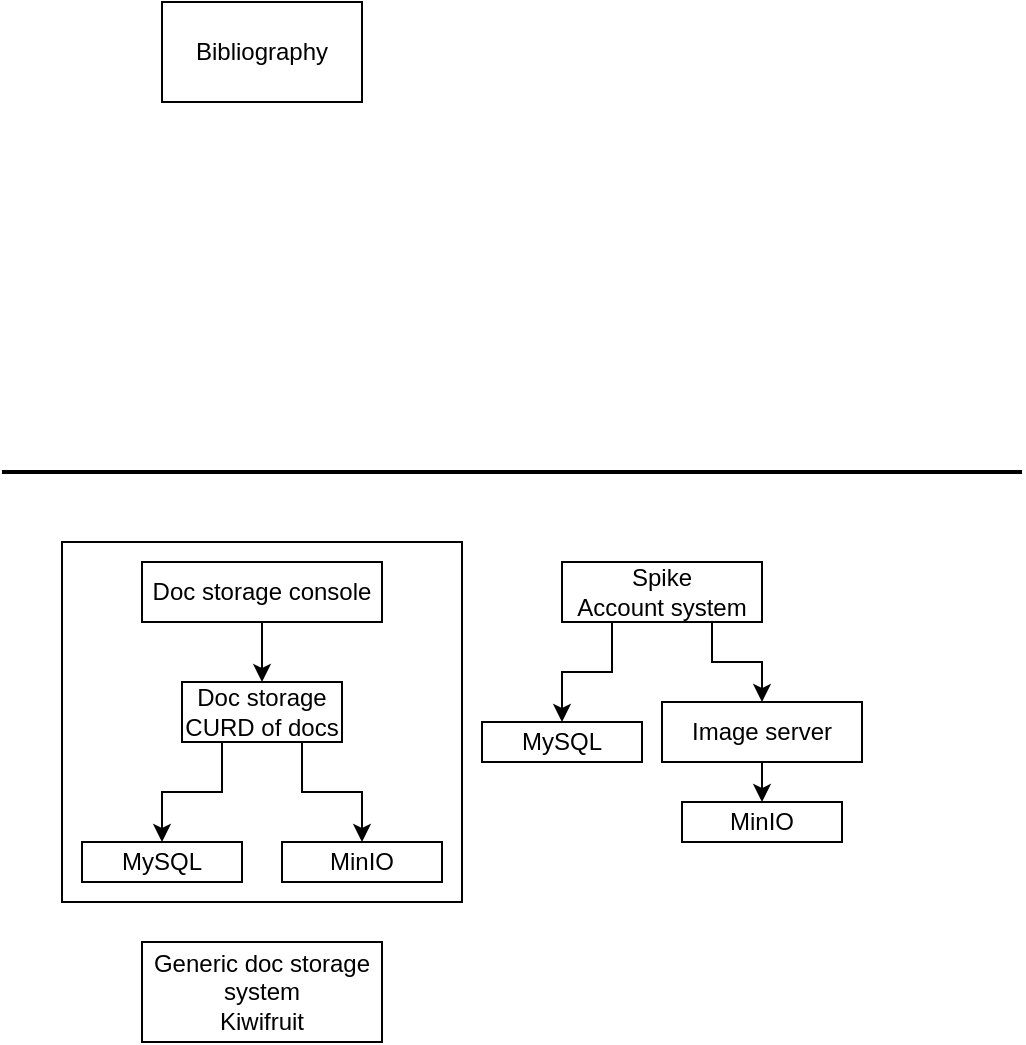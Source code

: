 <mxfile version="21.7.5" type="github">
  <diagram name="第 1 页" id="wmOBlcFbSkTfk7JZkZF6">
    <mxGraphModel dx="830" dy="447" grid="1" gridSize="10" guides="1" tooltips="1" connect="1" arrows="1" fold="1" page="1" pageScale="1" pageWidth="827" pageHeight="1169" math="0" shadow="0">
      <root>
        <mxCell id="0" />
        <mxCell id="1" parent="0" />
        <mxCell id="1VHrAK_xfgDxBDiNt9MA-17" value="" style="rounded=0;whiteSpace=wrap;html=1;" vertex="1" parent="1">
          <mxGeometry x="90" y="320" width="200" height="180" as="geometry" />
        </mxCell>
        <mxCell id="1VHrAK_xfgDxBDiNt9MA-5" style="edgeStyle=orthogonalEdgeStyle;rounded=0;orthogonalLoop=1;jettySize=auto;html=1;exitX=0.25;exitY=1;exitDx=0;exitDy=0;entryX=0.5;entryY=0;entryDx=0;entryDy=0;" edge="1" parent="1" source="1VHrAK_xfgDxBDiNt9MA-1" target="1VHrAK_xfgDxBDiNt9MA-3">
          <mxGeometry relative="1" as="geometry" />
        </mxCell>
        <mxCell id="1VHrAK_xfgDxBDiNt9MA-6" style="edgeStyle=orthogonalEdgeStyle;rounded=0;orthogonalLoop=1;jettySize=auto;html=1;exitX=0.75;exitY=1;exitDx=0;exitDy=0;entryX=0.5;entryY=0;entryDx=0;entryDy=0;" edge="1" parent="1" source="1VHrAK_xfgDxBDiNt9MA-1" target="1VHrAK_xfgDxBDiNt9MA-4">
          <mxGeometry relative="1" as="geometry" />
        </mxCell>
        <mxCell id="1VHrAK_xfgDxBDiNt9MA-1" value="Doc storage&lt;br&gt;CURD of docs" style="rounded=0;whiteSpace=wrap;html=1;" vertex="1" parent="1">
          <mxGeometry x="150" y="390" width="80" height="30" as="geometry" />
        </mxCell>
        <mxCell id="1VHrAK_xfgDxBDiNt9MA-10" style="edgeStyle=orthogonalEdgeStyle;rounded=0;orthogonalLoop=1;jettySize=auto;html=1;exitX=0.25;exitY=1;exitDx=0;exitDy=0;entryX=0.5;entryY=0;entryDx=0;entryDy=0;" edge="1" parent="1" source="1VHrAK_xfgDxBDiNt9MA-2" target="1VHrAK_xfgDxBDiNt9MA-9">
          <mxGeometry relative="1" as="geometry" />
        </mxCell>
        <mxCell id="1VHrAK_xfgDxBDiNt9MA-11" style="edgeStyle=orthogonalEdgeStyle;rounded=0;orthogonalLoop=1;jettySize=auto;html=1;exitX=0.75;exitY=1;exitDx=0;exitDy=0;entryX=0.5;entryY=0;entryDx=0;entryDy=0;" edge="1" parent="1" source="1VHrAK_xfgDxBDiNt9MA-2" target="1VHrAK_xfgDxBDiNt9MA-8">
          <mxGeometry relative="1" as="geometry" />
        </mxCell>
        <mxCell id="1VHrAK_xfgDxBDiNt9MA-2" value="Spike&lt;br&gt;Account system" style="rounded=0;whiteSpace=wrap;html=1;" vertex="1" parent="1">
          <mxGeometry x="340" y="330" width="100" height="30" as="geometry" />
        </mxCell>
        <mxCell id="1VHrAK_xfgDxBDiNt9MA-3" value="MySQL" style="rounded=0;whiteSpace=wrap;html=1;" vertex="1" parent="1">
          <mxGeometry x="100" y="470" width="80" height="20" as="geometry" />
        </mxCell>
        <mxCell id="1VHrAK_xfgDxBDiNt9MA-4" value="MinIO" style="rounded=0;whiteSpace=wrap;html=1;" vertex="1" parent="1">
          <mxGeometry x="200" y="470" width="80" height="20" as="geometry" />
        </mxCell>
        <mxCell id="1VHrAK_xfgDxBDiNt9MA-14" style="edgeStyle=orthogonalEdgeStyle;rounded=0;orthogonalLoop=1;jettySize=auto;html=1;exitX=0.5;exitY=1;exitDx=0;exitDy=0;entryX=0.5;entryY=0;entryDx=0;entryDy=0;" edge="1" parent="1" source="1VHrAK_xfgDxBDiNt9MA-8" target="1VHrAK_xfgDxBDiNt9MA-13">
          <mxGeometry relative="1" as="geometry" />
        </mxCell>
        <mxCell id="1VHrAK_xfgDxBDiNt9MA-8" value="Image server" style="rounded=0;whiteSpace=wrap;html=1;" vertex="1" parent="1">
          <mxGeometry x="390" y="400" width="100" height="30" as="geometry" />
        </mxCell>
        <mxCell id="1VHrAK_xfgDxBDiNt9MA-9" value="MySQL" style="rounded=0;whiteSpace=wrap;html=1;" vertex="1" parent="1">
          <mxGeometry x="300" y="410" width="80" height="20" as="geometry" />
        </mxCell>
        <mxCell id="1VHrAK_xfgDxBDiNt9MA-13" value="MinIO" style="rounded=0;whiteSpace=wrap;html=1;" vertex="1" parent="1">
          <mxGeometry x="400" y="450" width="80" height="20" as="geometry" />
        </mxCell>
        <mxCell id="1VHrAK_xfgDxBDiNt9MA-16" style="edgeStyle=orthogonalEdgeStyle;rounded=0;orthogonalLoop=1;jettySize=auto;html=1;exitX=0.5;exitY=1;exitDx=0;exitDy=0;entryX=0.5;entryY=0;entryDx=0;entryDy=0;" edge="1" parent="1" source="1VHrAK_xfgDxBDiNt9MA-15" target="1VHrAK_xfgDxBDiNt9MA-1">
          <mxGeometry relative="1" as="geometry" />
        </mxCell>
        <mxCell id="1VHrAK_xfgDxBDiNt9MA-15" value="Doc storage console" style="rounded=0;whiteSpace=wrap;html=1;" vertex="1" parent="1">
          <mxGeometry x="130" y="330" width="120" height="30" as="geometry" />
        </mxCell>
        <mxCell id="1VHrAK_xfgDxBDiNt9MA-18" value="Generic doc storage system&lt;br&gt;Kiwifruit" style="rounded=0;whiteSpace=wrap;html=1;" vertex="1" parent="1">
          <mxGeometry x="130" y="520" width="120" height="50" as="geometry" />
        </mxCell>
        <mxCell id="1VHrAK_xfgDxBDiNt9MA-20" value="" style="line;strokeWidth=2;html=1;" vertex="1" parent="1">
          <mxGeometry x="60" y="280" width="510" height="10" as="geometry" />
        </mxCell>
        <mxCell id="1VHrAK_xfgDxBDiNt9MA-21" value="Bibliography&lt;br&gt;" style="rounded=0;whiteSpace=wrap;html=1;" vertex="1" parent="1">
          <mxGeometry x="140" y="50" width="100" height="50" as="geometry" />
        </mxCell>
      </root>
    </mxGraphModel>
  </diagram>
</mxfile>
